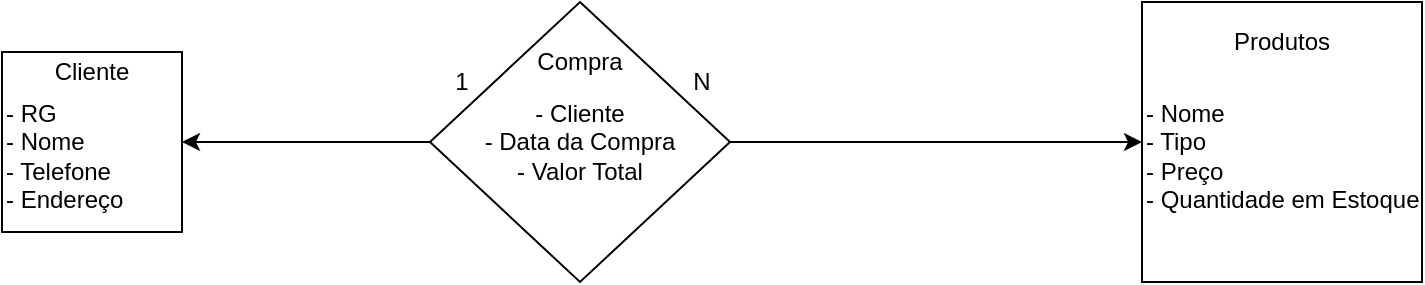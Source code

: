 <mxfile version="22.0.4" type="github">
  <diagram name="Página-1" id="vqIrUY_rwokZF_1zu7V1">
    <mxGraphModel dx="880" dy="521" grid="1" gridSize="10" guides="1" tooltips="1" connect="1" arrows="1" fold="1" page="1" pageScale="1" pageWidth="827" pageHeight="1169" math="0" shadow="0">
      <root>
        <mxCell id="0" />
        <mxCell id="1" parent="0" />
        <mxCell id="-bEHwGGBQ361ID0Da9Ga-1" value="&lt;br&gt;- RG&lt;br&gt;- Nome&lt;br&gt;- Telefone&lt;br&gt;- Endereço" style="whiteSpace=wrap;html=1;aspect=fixed;align=left;" parent="1" vertex="1">
          <mxGeometry x="50" y="55" width="90" height="90" as="geometry" />
        </mxCell>
        <mxCell id="-bEHwGGBQ361ID0Da9Ga-3" value="Cliente" style="text;html=1;strokeColor=none;fillColor=none;align=center;verticalAlign=middle;whiteSpace=wrap;rounded=0;" parent="1" vertex="1">
          <mxGeometry x="65" y="50" width="60" height="30" as="geometry" />
        </mxCell>
        <mxCell id="-bEHwGGBQ361ID0Da9Ga-8" style="edgeStyle=orthogonalEdgeStyle;rounded=0;orthogonalLoop=1;jettySize=auto;html=1;" parent="1" source="-bEHwGGBQ361ID0Da9Ga-7" target="-bEHwGGBQ361ID0Da9Ga-9" edge="1">
          <mxGeometry relative="1" as="geometry">
            <mxPoint x="340" y="105" as="targetPoint" />
          </mxGeometry>
        </mxCell>
        <mxCell id="MAvULO3bnhE5ZWJ0Uj2u-7" style="edgeStyle=orthogonalEdgeStyle;rounded=0;orthogonalLoop=1;jettySize=auto;html=1;entryX=1;entryY=0.5;entryDx=0;entryDy=0;" parent="1" source="-bEHwGGBQ361ID0Da9Ga-7" target="-bEHwGGBQ361ID0Da9Ga-1" edge="1">
          <mxGeometry relative="1" as="geometry" />
        </mxCell>
        <mxCell id="-bEHwGGBQ361ID0Da9Ga-7" value="- Cliente&lt;br&gt;- Data da Compra&lt;br&gt;- Valor Total" style="rhombus;whiteSpace=wrap;html=1;" parent="1" vertex="1">
          <mxGeometry x="264" y="30" width="150" height="140" as="geometry" />
        </mxCell>
        <mxCell id="-bEHwGGBQ361ID0Da9Ga-9" value="&lt;br&gt;- Nome&lt;br&gt;- Tipo&lt;br&gt;- Preço&lt;br&gt;- Quantidade em Estoque" style="whiteSpace=wrap;html=1;aspect=fixed;align=left;" parent="1" vertex="1">
          <mxGeometry x="620" y="30" width="140" height="140" as="geometry" />
        </mxCell>
        <mxCell id="-bEHwGGBQ361ID0Da9Ga-10" value="Produtos" style="text;html=1;strokeColor=none;fillColor=none;align=center;verticalAlign=middle;whiteSpace=wrap;rounded=0;" parent="1" vertex="1">
          <mxGeometry x="660" y="30" width="60" height="40" as="geometry" />
        </mxCell>
        <mxCell id="-bEHwGGBQ361ID0Da9Ga-12" value="1" style="text;html=1;strokeColor=none;fillColor=none;align=center;verticalAlign=middle;whiteSpace=wrap;rounded=0;" parent="1" vertex="1">
          <mxGeometry x="250" y="55" width="60" height="30" as="geometry" />
        </mxCell>
        <mxCell id="MAvULO3bnhE5ZWJ0Uj2u-6" value="Compra" style="text;html=1;strokeColor=none;fillColor=none;align=center;verticalAlign=middle;whiteSpace=wrap;rounded=0;" parent="1" vertex="1">
          <mxGeometry x="309" y="45" width="60" height="30" as="geometry" />
        </mxCell>
        <mxCell id="MAvULO3bnhE5ZWJ0Uj2u-9" value="N" style="text;html=1;strokeColor=none;fillColor=none;align=center;verticalAlign=middle;whiteSpace=wrap;rounded=0;" parent="1" vertex="1">
          <mxGeometry x="370" y="55" width="60" height="30" as="geometry" />
        </mxCell>
      </root>
    </mxGraphModel>
  </diagram>
</mxfile>
